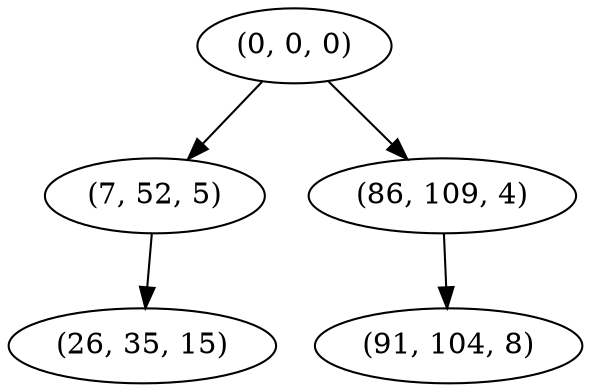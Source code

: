 digraph tree {
    "(0, 0, 0)";
    "(7, 52, 5)";
    "(26, 35, 15)";
    "(86, 109, 4)";
    "(91, 104, 8)";
    "(0, 0, 0)" -> "(7, 52, 5)";
    "(0, 0, 0)" -> "(86, 109, 4)";
    "(7, 52, 5)" -> "(26, 35, 15)";
    "(86, 109, 4)" -> "(91, 104, 8)";
}
